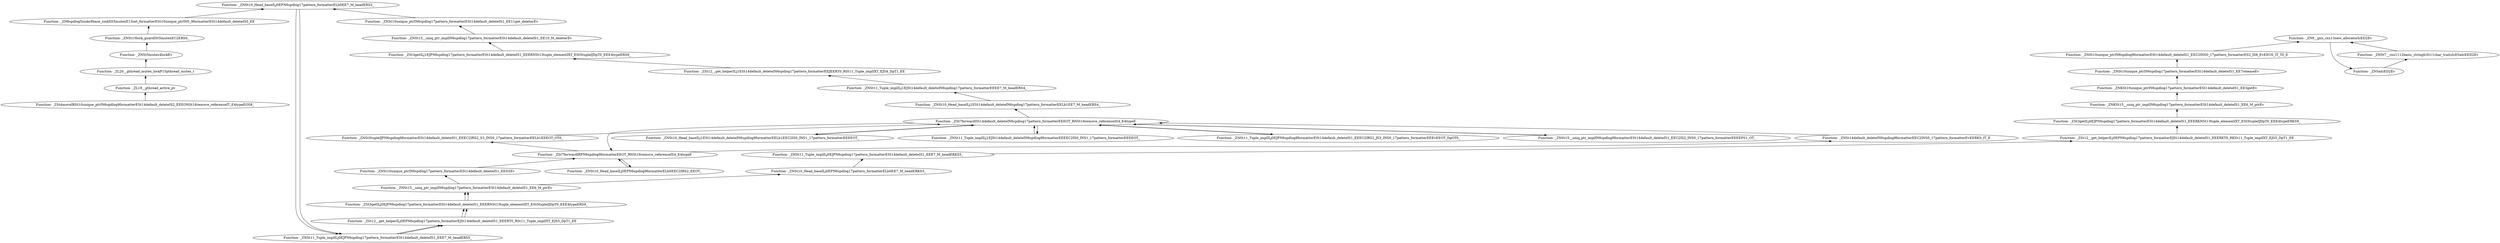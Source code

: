 digraph {
	"Function- _ZSt4moveIRSt10unique_ptrIN6spdlog9formatterESt14default_deleteIS2_EEEONSt16remove_referenceIT_E4typeEOS8_"
	"Function- _ZL18__gthread_active_pv"
	"Function- _ZL18__gthread_active_pv" -> "Function- _ZSt4moveIRSt10unique_ptrIN6spdlog9formatterESt14default_deleteIS2_EEEONSt16remove_referenceIT_E4typeEOS8_" [dir=back]
	"Function- _ZL20__gthread_mutex_lockP15pthread_mutex_t"
	"Function- _ZL20__gthread_mutex_lockP15pthread_mutex_t" -> "Function- _ZL18__gthread_active_pv" [dir=back]
	"Function- _ZNSt5mutex4lockEv"
	"Function- _ZNSt5mutex4lockEv" -> "Function- _ZL20__gthread_mutex_lockP15pthread_mutex_t" [dir=back]
	"Function- _ZNSt10lock_guardISt5mutexEC2ERS0_"
	"Function- _ZNSt10lock_guardISt5mutexEC2ERS0_" -> "Function- _ZNSt5mutex4lockEv" [dir=back]
	"Function- _ZN6spdlog5sinks9base_sinkISt5mutexE13set_formatterESt10unique_ptrINS_9formatterESt14default_deleteIS5_EE"
	"Function- _ZN6spdlog5sinks9base_sinkISt5mutexE13set_formatterESt10unique_ptrINS_9formatterESt14default_deleteIS5_EE" -> "Function- _ZNSt10lock_guardISt5mutexEC2ERS0_" [dir=back]
	"Function- _ZNSt10_Head_baseILj0EPN6spdlog17pattern_formatterELb0EE7_M_headERS3_"
	"Function- _ZNSt10_Head_baseILj0EPN6spdlog17pattern_formatterELb0EE7_M_headERS3_" -> "Function- _ZN6spdlog5sinks9base_sinkISt5mutexE13set_formatterESt10unique_ptrINS_9formatterESt14default_deleteIS5_EE" [dir=back]
	"Function- _ZNSt11_Tuple_implILj0EJPN6spdlog17pattern_formatterESt14default_deleteIS1_EEE7_M_headERS5_"
	"Function- _ZNSt11_Tuple_implILj0EJPN6spdlog17pattern_formatterESt14default_deleteIS1_EEE7_M_headERS5_" -> "Function- _ZNSt10_Head_baseILj0EPN6spdlog17pattern_formatterELb0EE7_M_headERS3_" [dir=back]
	"Function- _ZSt12__get_helperILj0EPN6spdlog17pattern_formatterEJSt14default_deleteIS1_EEERT0_RSt11_Tuple_implIXT_EJS5_DpT1_EE"
	"Function- _ZSt12__get_helperILj0EPN6spdlog17pattern_formatterEJSt14default_deleteIS1_EEERT0_RSt11_Tuple_implIXT_EJS5_DpT1_EE" -> "Function- _ZNSt11_Tuple_implILj0EJPN6spdlog17pattern_formatterESt14default_deleteIS1_EEE7_M_headERS5_" [dir=back]
	"Function- _ZSt3getILj0EJPN6spdlog17pattern_formatterESt14default_deleteIS1_EEERNSt13tuple_elementIXT_ESt5tupleIJDpT0_EEE4typeERS9_"
	"Function- _ZSt3getILj0EJPN6spdlog17pattern_formatterESt14default_deleteIS1_EEERNSt13tuple_elementIXT_ESt5tupleIJDpT0_EEE4typeERS9_" -> "Function- _ZSt12__get_helperILj0EPN6spdlog17pattern_formatterEJSt14default_deleteIS1_EEERT0_RSt11_Tuple_implIXT_EJS5_DpT1_EE" [dir=back]
	"Function- _ZNSt15__uniq_ptr_implIN6spdlog17pattern_formatterESt14default_deleteIS1_EE6_M_ptrEv"
	"Function- _ZNSt15__uniq_ptr_implIN6spdlog17pattern_formatterESt14default_deleteIS1_EE6_M_ptrEv" -> "Function- _ZSt3getILj0EJPN6spdlog17pattern_formatterESt14default_deleteIS1_EEERNSt13tuple_elementIXT_ESt5tupleIJDpT0_EEE4typeERS9_" [dir=back]
	"Function- _ZNSt10unique_ptrIN6spdlog17pattern_formatterESt14default_deleteIS1_EED2Ev"
	"Function- _ZNSt10unique_ptrIN6spdlog17pattern_formatterESt14default_deleteIS1_EED2Ev" -> "Function- _ZNSt15__uniq_ptr_implIN6spdlog17pattern_formatterESt14default_deleteIS1_EE6_M_ptrEv" [dir=back]
	"Function- _ZSt7forwardIRPN6spdlog9formatterEEOT_RNSt16remove_referenceIS4_E4typeE"
	"Function- _ZSt7forwardIRPN6spdlog9formatterEEOT_RNSt16remove_referenceIS4_E4typeE" -> "Function- _ZNSt10unique_ptrIN6spdlog17pattern_formatterESt14default_deleteIS1_EED2Ev" [dir=back]
	"Function- _ZNSt10_Head_baseILj0EPN6spdlog9formatterELb0EEC2IRS2_EEOT_"
	"Function- _ZNSt10_Head_baseILj0EPN6spdlog9formatterELb0EEC2IRS2_EEOT_" -> "Function- _ZSt7forwardIRPN6spdlog9formatterEEOT_RNSt16remove_referenceIS4_E4typeE" [dir=back]
	"Function- _ZSt7forwardIRPN6spdlog9formatterEEOT_RNSt16remove_referenceIS4_E4typeE"
	"Function- _ZSt7forwardIRPN6spdlog9formatterEEOT_RNSt16remove_referenceIS4_E4typeE" -> "Function- _ZNSt10_Head_baseILj0EPN6spdlog9formatterELb0EEC2IRS2_EEOT_" [dir=back]
	"Function- _ZNSt14default_deleteIN6spdlog9formatterEEC2INS0_17pattern_formatterEvEERKS_IT_E"
	"Function- _ZNSt14default_deleteIN6spdlog9formatterEEC2INS0_17pattern_formatterEvEERKS_IT_E" -> "Function- _ZSt7forwardIRPN6spdlog9formatterEEOT_RNSt16remove_referenceIS4_E4typeE" [dir=back]
	"Function- _ZSt7forwardISt14default_deleteIN6spdlog17pattern_formatterEEEOT_RNSt16remove_referenceIS4_E4typeE"
	"Function- _ZSt7forwardISt14default_deleteIN6spdlog17pattern_formatterEEEOT_RNSt16remove_referenceIS4_E4typeE" -> "Function- _ZNSt14default_deleteIN6spdlog9formatterEEC2INS0_17pattern_formatterEvEERKS_IT_E" [dir=back]
	"Function- _ZNSt10_Head_baseILj1ESt14default_deleteIN6spdlog9formatterEELb1EEC2IS0_INS1_17pattern_formatterEEEEOT_"
	"Function- _ZNSt10_Head_baseILj1ESt14default_deleteIN6spdlog9formatterEELb1EEC2IS0_INS1_17pattern_formatterEEEEOT_" -> "Function- _ZSt7forwardISt14default_deleteIN6spdlog17pattern_formatterEEEOT_RNSt16remove_referenceIS4_E4typeE" [dir=back]
	"Function- _ZSt7forwardISt14default_deleteIN6spdlog17pattern_formatterEEEOT_RNSt16remove_referenceIS4_E4typeE"
	"Function- _ZSt7forwardISt14default_deleteIN6spdlog17pattern_formatterEEEOT_RNSt16remove_referenceIS4_E4typeE" -> "Function- _ZNSt10_Head_baseILj1ESt14default_deleteIN6spdlog9formatterEELb1EEC2IS0_INS1_17pattern_formatterEEEEOT_" [dir=back]
	"Function- _ZNSt11_Tuple_implILj1EJSt14default_deleteIN6spdlog9formatterEEEEC2IS0_INS1_17pattern_formatterEEEEOT_"
	"Function- _ZNSt11_Tuple_implILj1EJSt14default_deleteIN6spdlog9formatterEEEEC2IS0_INS1_17pattern_formatterEEEEOT_" -> "Function- _ZSt7forwardISt14default_deleteIN6spdlog17pattern_formatterEEEOT_RNSt16remove_referenceIS4_E4typeE" [dir=back]
	"Function- _ZSt7forwardISt14default_deleteIN6spdlog17pattern_formatterEEEOT_RNSt16remove_referenceIS4_E4typeE"
	"Function- _ZSt7forwardISt14default_deleteIN6spdlog17pattern_formatterEEEOT_RNSt16remove_referenceIS4_E4typeE" -> "Function- _ZNSt11_Tuple_implILj1EJSt14default_deleteIN6spdlog9formatterEEEEC2IS0_INS1_17pattern_formatterEEEEOT_" [dir=back]
	"Function- _ZNSt11_Tuple_implILj0EJPN6spdlog9formatterESt14default_deleteIS1_EEEC2IRS2_JS3_INS0_17pattern_formatterEEEvEEOT_DpOT0_"
	"Function- _ZNSt11_Tuple_implILj0EJPN6spdlog9formatterESt14default_deleteIS1_EEEC2IRS2_JS3_INS0_17pattern_formatterEEEvEEOT_DpOT0_" -> "Function- _ZSt7forwardISt14default_deleteIN6spdlog17pattern_formatterEEEOT_RNSt16remove_referenceIS4_E4typeE" [dir=back]
	"Function- _ZSt7forwardISt14default_deleteIN6spdlog17pattern_formatterEEEOT_RNSt16remove_referenceIS4_E4typeE"
	"Function- _ZSt7forwardISt14default_deleteIN6spdlog17pattern_formatterEEEOT_RNSt16remove_referenceIS4_E4typeE" -> "Function- _ZNSt11_Tuple_implILj0EJPN6spdlog9formatterESt14default_deleteIS1_EEEC2IRS2_JS3_INS0_17pattern_formatterEEEvEEOT_DpOT0_" [dir=back]
	"Function- _ZSt7forwardIRPN6spdlog9formatterEEOT_RNSt16remove_referenceIS4_E4typeE"
	"Function- _ZSt7forwardIRPN6spdlog9formatterEEOT_RNSt16remove_referenceIS4_E4typeE" -> "Function- _ZSt7forwardISt14default_deleteIN6spdlog17pattern_formatterEEEOT_RNSt16remove_referenceIS4_E4typeE" [dir=back]
	"Function- _ZNSt5tupleIJPN6spdlog9formatterESt14default_deleteIS1_EEEC2IRS2_S3_INS0_17pattern_formatterEELb1EEEOT_OT0_"
	"Function- _ZNSt5tupleIJPN6spdlog9formatterESt14default_deleteIS1_EEEC2IRS2_S3_INS0_17pattern_formatterEELb1EEEOT_OT0_" -> "Function- _ZSt7forwardIRPN6spdlog9formatterEEOT_RNSt16remove_referenceIS4_E4typeE" [dir=back]
	"Function- _ZSt7forwardISt14default_deleteIN6spdlog17pattern_formatterEEEOT_RNSt16remove_referenceIS4_E4typeE"
	"Function- _ZSt7forwardISt14default_deleteIN6spdlog17pattern_formatterEEEOT_RNSt16remove_referenceIS4_E4typeE" -> "Function- _ZNSt5tupleIJPN6spdlog9formatterESt14default_deleteIS1_EEEC2IRS2_S3_INS0_17pattern_formatterEELb1EEEOT_OT0_" [dir=back]
	"Function- _ZNSt15__uniq_ptr_implIN6spdlog9formatterESt14default_deleteIS1_EEC2IS2_INS0_17pattern_formatterEEEEPS1_OT_"
	"Function- _ZNSt15__uniq_ptr_implIN6spdlog9formatterESt14default_deleteIS1_EEC2IS2_INS0_17pattern_formatterEEEEPS1_OT_" -> "Function- _ZSt7forwardISt14default_deleteIN6spdlog17pattern_formatterEEEOT_RNSt16remove_referenceIS4_E4typeE" [dir=back]
	"Function- _ZSt7forwardISt14default_deleteIN6spdlog17pattern_formatterEEEOT_RNSt16remove_referenceIS4_E4typeE"
	"Function- _ZSt7forwardISt14default_deleteIN6spdlog17pattern_formatterEEEOT_RNSt16remove_referenceIS4_E4typeE" -> "Function- _ZNSt15__uniq_ptr_implIN6spdlog9formatterESt14default_deleteIS1_EEC2IS2_INS0_17pattern_formatterEEEEPS1_OT_" [dir=back]
	"Function- _ZNSt10_Head_baseILj1ESt14default_deleteIN6spdlog17pattern_formatterEELb1EE7_M_headERS4_"
	"Function- _ZNSt10_Head_baseILj1ESt14default_deleteIN6spdlog17pattern_formatterEELb1EE7_M_headERS4_" -> "Function- _ZSt7forwardISt14default_deleteIN6spdlog17pattern_formatterEEEOT_RNSt16remove_referenceIS4_E4typeE" [dir=back]
	"Function- _ZNSt11_Tuple_implILj1EJSt14default_deleteIN6spdlog17pattern_formatterEEEE7_M_headERS4_"
	"Function- _ZNSt11_Tuple_implILj1EJSt14default_deleteIN6spdlog17pattern_formatterEEEE7_M_headERS4_" -> "Function- _ZNSt10_Head_baseILj1ESt14default_deleteIN6spdlog17pattern_formatterEELb1EE7_M_headERS4_" [dir=back]
	"Function- _ZSt12__get_helperILj1ESt14default_deleteIN6spdlog17pattern_formatterEEJEERT0_RSt11_Tuple_implIXT_EJS4_DpT1_EE"
	"Function- _ZSt12__get_helperILj1ESt14default_deleteIN6spdlog17pattern_formatterEEJEERT0_RSt11_Tuple_implIXT_EJS4_DpT1_EE" -> "Function- _ZNSt11_Tuple_implILj1EJSt14default_deleteIN6spdlog17pattern_formatterEEEE7_M_headERS4_" [dir=back]
	"Function- _ZSt3getILj1EJPN6spdlog17pattern_formatterESt14default_deleteIS1_EEERNSt13tuple_elementIXT_ESt5tupleIJDpT0_EEE4typeERS9_"
	"Function- _ZSt3getILj1EJPN6spdlog17pattern_formatterESt14default_deleteIS1_EEERNSt13tuple_elementIXT_ESt5tupleIJDpT0_EEE4typeERS9_" -> "Function- _ZSt12__get_helperILj1ESt14default_deleteIN6spdlog17pattern_formatterEEJEERT0_RSt11_Tuple_implIXT_EJS4_DpT1_EE" [dir=back]
	"Function- _ZNSt15__uniq_ptr_implIN6spdlog17pattern_formatterESt14default_deleteIS1_EE10_M_deleterEv"
	"Function- _ZNSt15__uniq_ptr_implIN6spdlog17pattern_formatterESt14default_deleteIS1_EE10_M_deleterEv" -> "Function- _ZSt3getILj1EJPN6spdlog17pattern_formatterESt14default_deleteIS1_EEERNSt13tuple_elementIXT_ESt5tupleIJDpT0_EEE4typeERS9_" [dir=back]
	"Function- _ZNSt10unique_ptrIN6spdlog17pattern_formatterESt14default_deleteIS1_EE11get_deleterEv"
	"Function- _ZNSt10unique_ptrIN6spdlog17pattern_formatterESt14default_deleteIS1_EE11get_deleterEv" -> "Function- _ZNSt15__uniq_ptr_implIN6spdlog17pattern_formatterESt14default_deleteIS1_EE10_M_deleterEv" [dir=back]
	"Function- _ZNSt10_Head_baseILj0EPN6spdlog17pattern_formatterELb0EE7_M_headERS3_"
	"Function- _ZNSt10_Head_baseILj0EPN6spdlog17pattern_formatterELb0EE7_M_headERS3_" -> "Function- _ZNSt10unique_ptrIN6spdlog17pattern_formatterESt14default_deleteIS1_EE11get_deleterEv" [dir=back]
	"Function- _ZNSt11_Tuple_implILj0EJPN6spdlog17pattern_formatterESt14default_deleteIS1_EEE7_M_headERS5_"
	"Function- _ZNSt11_Tuple_implILj0EJPN6spdlog17pattern_formatterESt14default_deleteIS1_EEE7_M_headERS5_" -> "Function- _ZNSt10_Head_baseILj0EPN6spdlog17pattern_formatterELb0EE7_M_headERS3_" [dir=back]
	"Function- _ZSt12__get_helperILj0EPN6spdlog17pattern_formatterEJSt14default_deleteIS1_EEERT0_RSt11_Tuple_implIXT_EJS5_DpT1_EE"
	"Function- _ZSt12__get_helperILj0EPN6spdlog17pattern_formatterEJSt14default_deleteIS1_EEERT0_RSt11_Tuple_implIXT_EJS5_DpT1_EE" -> "Function- _ZNSt11_Tuple_implILj0EJPN6spdlog17pattern_formatterESt14default_deleteIS1_EEE7_M_headERS5_" [dir=back]
	"Function- _ZSt3getILj0EJPN6spdlog17pattern_formatterESt14default_deleteIS1_EEERNSt13tuple_elementIXT_ESt5tupleIJDpT0_EEE4typeERS9_"
	"Function- _ZSt3getILj0EJPN6spdlog17pattern_formatterESt14default_deleteIS1_EEERNSt13tuple_elementIXT_ESt5tupleIJDpT0_EEE4typeERS9_" -> "Function- _ZSt12__get_helperILj0EPN6spdlog17pattern_formatterEJSt14default_deleteIS1_EEERT0_RSt11_Tuple_implIXT_EJS5_DpT1_EE" [dir=back]
	"Function- _ZNSt15__uniq_ptr_implIN6spdlog17pattern_formatterESt14default_deleteIS1_EE6_M_ptrEv"
	"Function- _ZNSt15__uniq_ptr_implIN6spdlog17pattern_formatterESt14default_deleteIS1_EE6_M_ptrEv" -> "Function- _ZSt3getILj0EJPN6spdlog17pattern_formatterESt14default_deleteIS1_EEERNSt13tuple_elementIXT_ESt5tupleIJDpT0_EEE4typeERS9_" [dir=back]
	"Function- _ZNSt10_Head_baseILj0EPN6spdlog17pattern_formatterELb0EE7_M_headERKS3_"
	"Function- _ZNSt10_Head_baseILj0EPN6spdlog17pattern_formatterELb0EE7_M_headERKS3_" -> "Function- _ZNSt15__uniq_ptr_implIN6spdlog17pattern_formatterESt14default_deleteIS1_EE6_M_ptrEv" [dir=back]
	"Function- _ZNSt11_Tuple_implILj0EJPN6spdlog17pattern_formatterESt14default_deleteIS1_EEE7_M_headERKS5_"
	"Function- _ZNSt11_Tuple_implILj0EJPN6spdlog17pattern_formatterESt14default_deleteIS1_EEE7_M_headERKS5_" -> "Function- _ZNSt10_Head_baseILj0EPN6spdlog17pattern_formatterELb0EE7_M_headERKS3_" [dir=back]
	"Function- _ZSt12__get_helperILj0EPN6spdlog17pattern_formatterEJSt14default_deleteIS1_EEERKT0_RKSt11_Tuple_implIXT_EJS5_DpT1_EE"
	"Function- _ZSt12__get_helperILj0EPN6spdlog17pattern_formatterEJSt14default_deleteIS1_EEERKT0_RKSt11_Tuple_implIXT_EJS5_DpT1_EE" -> "Function- _ZNSt11_Tuple_implILj0EJPN6spdlog17pattern_formatterESt14default_deleteIS1_EEE7_M_headERKS5_" [dir=back]
	"Function- _ZSt3getILj0EJPN6spdlog17pattern_formatterESt14default_deleteIS1_EEERKNSt13tuple_elementIXT_ESt5tupleIJDpT0_EEE4typeERKS9_"
	"Function- _ZSt3getILj0EJPN6spdlog17pattern_formatterESt14default_deleteIS1_EEERKNSt13tuple_elementIXT_ESt5tupleIJDpT0_EEE4typeERKS9_" -> "Function- _ZSt12__get_helperILj0EPN6spdlog17pattern_formatterEJSt14default_deleteIS1_EEERKT0_RKSt11_Tuple_implIXT_EJS5_DpT1_EE" [dir=back]
	"Function- _ZNKSt15__uniq_ptr_implIN6spdlog17pattern_formatterESt14default_deleteIS1_EE6_M_ptrEv"
	"Function- _ZNKSt15__uniq_ptr_implIN6spdlog17pattern_formatterESt14default_deleteIS1_EE6_M_ptrEv" -> "Function- _ZSt3getILj0EJPN6spdlog17pattern_formatterESt14default_deleteIS1_EEERKNSt13tuple_elementIXT_ESt5tupleIJDpT0_EEE4typeERKS9_" [dir=back]
	"Function- _ZNKSt10unique_ptrIN6spdlog17pattern_formatterESt14default_deleteIS1_EE3getEv"
	"Function- _ZNKSt10unique_ptrIN6spdlog17pattern_formatterESt14default_deleteIS1_EE3getEv" -> "Function- _ZNKSt15__uniq_ptr_implIN6spdlog17pattern_formatterESt14default_deleteIS1_EE6_M_ptrEv" [dir=back]
	"Function- _ZNSt10unique_ptrIN6spdlog17pattern_formatterESt14default_deleteIS1_EE7releaseEv"
	"Function- _ZNSt10unique_ptrIN6spdlog17pattern_formatterESt14default_deleteIS1_EE7releaseEv" -> "Function- _ZNKSt10unique_ptrIN6spdlog17pattern_formatterESt14default_deleteIS1_EE3getEv" [dir=back]
	"Function- _ZNSt10unique_ptrIN6spdlog9formatterESt14default_deleteIS1_EEC2INS0_17pattern_formatterES2_IS6_EvEEOS_IT_T0_E"
	"Function- _ZNSt10unique_ptrIN6spdlog9formatterESt14default_deleteIS1_EEC2INS0_17pattern_formatterES2_IS6_EvEEOS_IT_T0_E" -> "Function- _ZNSt10unique_ptrIN6spdlog17pattern_formatterESt14default_deleteIS1_EE7releaseEv" [dir=back]
	"Function- _ZN9__gnu_cxx13new_allocatorIcED2Ev"
	"Function- _ZN9__gnu_cxx13new_allocatorIcED2Ev" -> "Function- _ZNSt10unique_ptrIN6spdlog9formatterESt14default_deleteIS1_EEC2INS0_17pattern_formatterES2_IS6_EvEEOS_IT_T0_E" [dir=back]
	"Function- _ZNSaIcED2Ev"
	"Function- _ZNSaIcED2Ev" -> "Function- _ZN9__gnu_cxx13new_allocatorIcED2Ev" [dir=back]
	"Function- _ZNSt7__cxx1112basic_stringIcSt11char_traitsIcESaIcEED2Ev"
	"Function- _ZNSt7__cxx1112basic_stringIcSt11char_traitsIcESaIcEED2Ev" -> "Function- _ZNSaIcED2Ev" [dir=back]
	"Function- _ZN9__gnu_cxx13new_allocatorIcED2Ev"
	"Function- _ZN9__gnu_cxx13new_allocatorIcED2Ev" -> "Function- _ZNSt7__cxx1112basic_stringIcSt11char_traitsIcESaIcEED2Ev" [dir=back]
}
